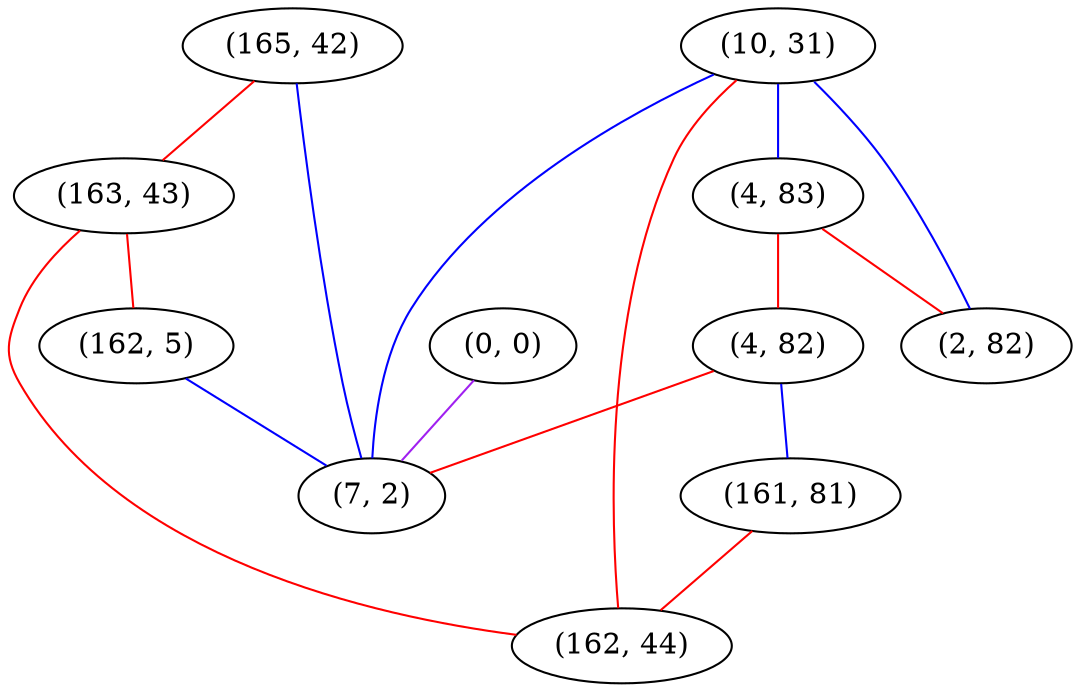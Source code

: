 graph "" {
"(10, 31)";
"(0, 0)";
"(165, 42)";
"(4, 83)";
"(2, 82)";
"(4, 82)";
"(161, 81)";
"(163, 43)";
"(162, 44)";
"(162, 5)";
"(7, 2)";
"(10, 31)" -- "(7, 2)"  [color=blue, key=0, weight=3];
"(10, 31)" -- "(162, 44)"  [color=red, key=0, weight=1];
"(10, 31)" -- "(4, 83)"  [color=blue, key=0, weight=3];
"(10, 31)" -- "(2, 82)"  [color=blue, key=0, weight=3];
"(0, 0)" -- "(7, 2)"  [color=purple, key=0, weight=4];
"(165, 42)" -- "(163, 43)"  [color=red, key=0, weight=1];
"(165, 42)" -- "(7, 2)"  [color=blue, key=0, weight=3];
"(4, 83)" -- "(4, 82)"  [color=red, key=0, weight=1];
"(4, 83)" -- "(2, 82)"  [color=red, key=0, weight=1];
"(4, 82)" -- "(7, 2)"  [color=red, key=0, weight=1];
"(4, 82)" -- "(161, 81)"  [color=blue, key=0, weight=3];
"(161, 81)" -- "(162, 44)"  [color=red, key=0, weight=1];
"(163, 43)" -- "(162, 5)"  [color=red, key=0, weight=1];
"(163, 43)" -- "(162, 44)"  [color=red, key=0, weight=1];
"(162, 5)" -- "(7, 2)"  [color=blue, key=0, weight=3];
}

